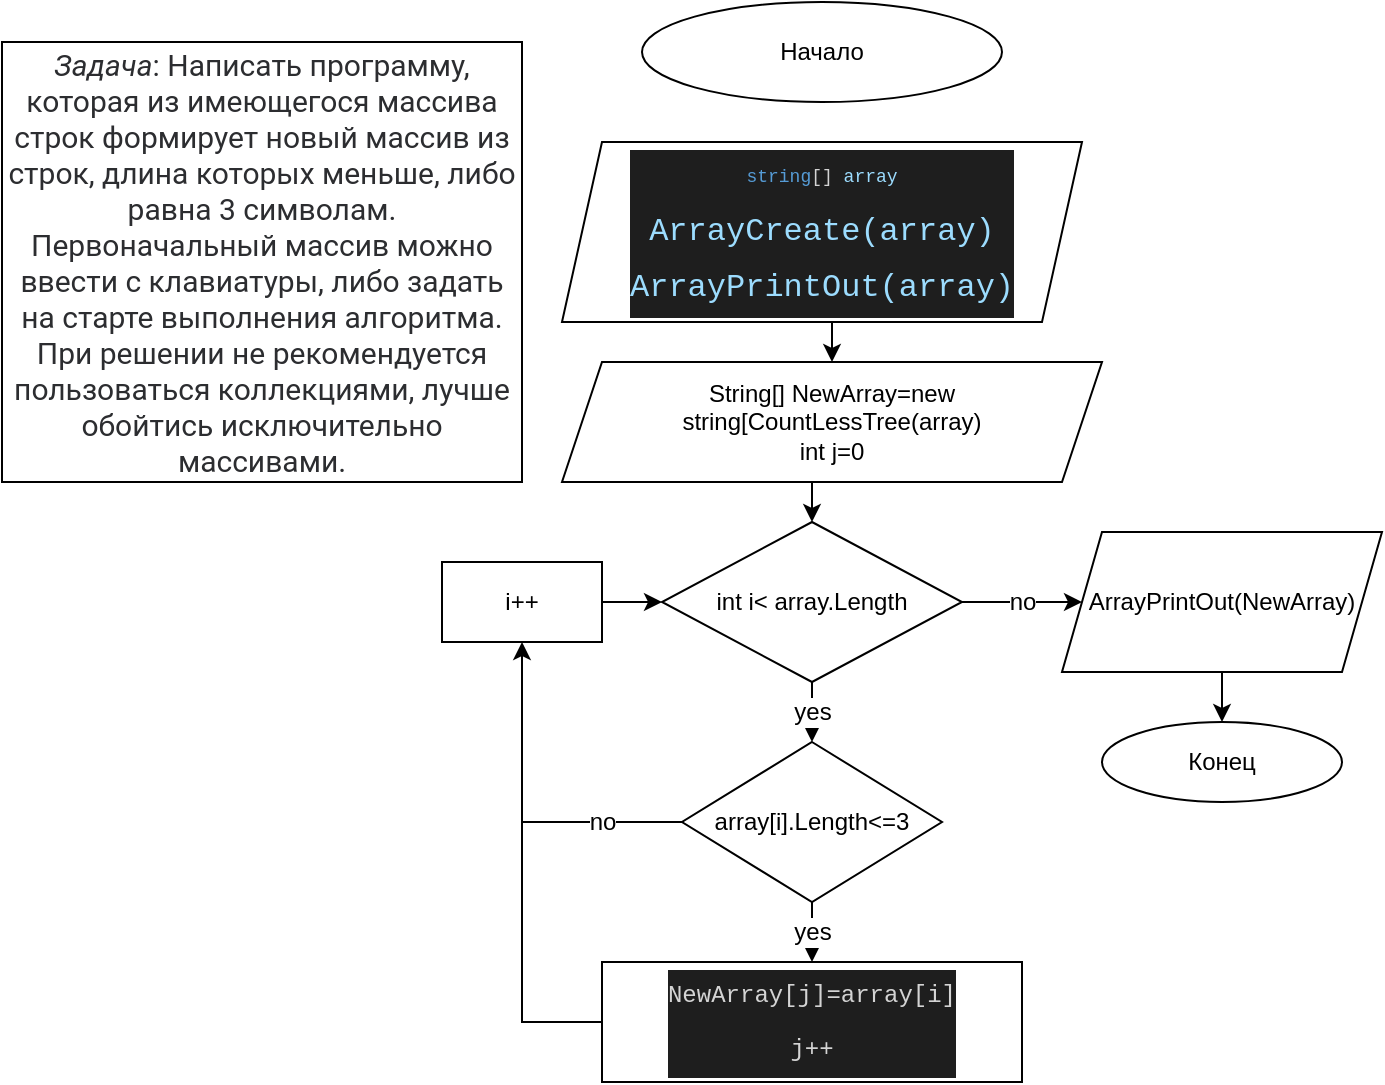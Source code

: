 <mxfile version="20.7.4" type="device"><diagram id="q8BMgsF6WjwP9LoCOmLW" name="Page-1"><mxGraphModel dx="1050" dy="549" grid="1" gridSize="10" guides="1" tooltips="1" connect="1" arrows="1" fold="1" page="1" pageScale="1" pageWidth="850" pageHeight="1100" math="0" shadow="0"><root><mxCell id="0"/><mxCell id="1" parent="0"/><mxCell id="AsxuH7KP9wI_1ypW0lLz-1" value="Начало" style="ellipse;whiteSpace=wrap;html=1;" parent="1" vertex="1"><mxGeometry x="320" y="10" width="180" height="50" as="geometry"/></mxCell><mxCell id="MXB5XPS7gKNESE4HKmEK-20" style="edgeStyle=orthogonalEdgeStyle;rounded=0;orthogonalLoop=1;jettySize=auto;html=1;exitX=0.5;exitY=1;exitDx=0;exitDy=0;entryX=0.5;entryY=0;entryDx=0;entryDy=0;fontSize=12;" edge="1" parent="1" source="MXB5XPS7gKNESE4HKmEK-1" target="MXB5XPS7gKNESE4HKmEK-2"><mxGeometry relative="1" as="geometry"/></mxCell><mxCell id="MXB5XPS7gKNESE4HKmEK-1" value="&lt;div style=&quot;color: rgb(212, 212, 212); background-color: rgb(30, 30, 30); font-family: Consolas, &amp;quot;Courier New&amp;quot;, monospace; line-height: 27px;&quot;&gt;&lt;font style=&quot;font-size: 9px;&quot;&gt;&lt;span style=&quot;color: rgb(86, 156, 214);&quot;&gt;string&lt;/span&gt;[] &lt;span style=&quot;color: rgb(156, 220, 254);&quot;&gt;array&lt;/span&gt; &lt;/font&gt;&lt;/div&gt;&lt;div style=&quot;color: rgb(212, 212, 212); background-color: rgb(30, 30, 30); font-family: Consolas, &amp;quot;Courier New&amp;quot;, monospace; line-height: 27px;&quot;&gt;&lt;span style=&quot;color: #9cdcfe;&quot;&gt;&lt;font size=&quot;3&quot;&gt;ArrayCreate(array)&lt;/font&gt;&lt;/span&gt;&lt;/div&gt;&lt;div style=&quot;color: rgb(212, 212, 212); background-color: rgb(30, 30, 30); font-family: Consolas, &amp;quot;Courier New&amp;quot;, monospace; line-height: 27px;&quot;&gt;&lt;span style=&quot;color: rgb(156, 220, 254);&quot;&gt;&lt;font size=&quot;3&quot;&gt;ArrayPrintOut(array)&lt;/font&gt;&lt;/span&gt;&lt;/div&gt;" style="shape=parallelogram;perimeter=parallelogramPerimeter;whiteSpace=wrap;html=1;fixedSize=1;" vertex="1" parent="1"><mxGeometry x="280" y="80" width="260" height="90" as="geometry"/></mxCell><mxCell id="MXB5XPS7gKNESE4HKmEK-21" style="edgeStyle=orthogonalEdgeStyle;rounded=0;orthogonalLoop=1;jettySize=auto;html=1;exitX=0.5;exitY=1;exitDx=0;exitDy=0;entryX=0.5;entryY=0;entryDx=0;entryDy=0;fontSize=12;" edge="1" parent="1" source="MXB5XPS7gKNESE4HKmEK-2" target="MXB5XPS7gKNESE4HKmEK-3"><mxGeometry relative="1" as="geometry"/></mxCell><mxCell id="MXB5XPS7gKNESE4HKmEK-2" value="&lt;font style=&quot;font-size: 12px;&quot;&gt;String[] NewArray=new string[CountLessTree(array)&lt;br&gt;int j=0&lt;br&gt;&lt;/font&gt;" style="shape=parallelogram;perimeter=parallelogramPerimeter;whiteSpace=wrap;html=1;fixedSize=1;fontSize=9;" vertex="1" parent="1"><mxGeometry x="280" y="190" width="270" height="60" as="geometry"/></mxCell><mxCell id="MXB5XPS7gKNESE4HKmEK-17" value="no" style="edgeStyle=orthogonalEdgeStyle;rounded=0;orthogonalLoop=1;jettySize=auto;html=1;exitX=1;exitY=0.5;exitDx=0;exitDy=0;entryX=0;entryY=0.5;entryDx=0;entryDy=0;fontSize=12;" edge="1" parent="1" source="MXB5XPS7gKNESE4HKmEK-3" target="MXB5XPS7gKNESE4HKmEK-16"><mxGeometry relative="1" as="geometry"/></mxCell><mxCell id="MXB5XPS7gKNESE4HKmEK-3" value="int i&amp;lt; array.Length" style="rhombus;whiteSpace=wrap;html=1;fontSize=12;" vertex="1" parent="1"><mxGeometry x="330" y="270" width="150" height="80" as="geometry"/></mxCell><mxCell id="MXB5XPS7gKNESE4HKmEK-6" value="array[i].Length&amp;lt;=3" style="rhombus;whiteSpace=wrap;html=1;fontSize=12;" vertex="1" parent="1"><mxGeometry x="340" y="380" width="130" height="80" as="geometry"/></mxCell><mxCell id="MXB5XPS7gKNESE4HKmEK-8" value="i++" style="rounded=0;whiteSpace=wrap;html=1;fontSize=12;" vertex="1" parent="1"><mxGeometry x="220" y="290" width="80" height="40" as="geometry"/></mxCell><mxCell id="MXB5XPS7gKNESE4HKmEK-9" value="yes" style="endArrow=classic;html=1;rounded=0;fontSize=12;exitX=0.5;exitY=1;exitDx=0;exitDy=0;" edge="1" parent="1" source="MXB5XPS7gKNESE4HKmEK-3" target="MXB5XPS7gKNESE4HKmEK-6"><mxGeometry width="50" height="50" relative="1" as="geometry"><mxPoint x="400" y="350" as="sourcePoint"/><mxPoint x="450" y="300" as="targetPoint"/><Array as="points"><mxPoint x="405" y="360"/></Array></mxGeometry></mxCell><mxCell id="MXB5XPS7gKNESE4HKmEK-10" value="yes" style="endArrow=classic;html=1;rounded=0;fontSize=12;exitX=0.5;exitY=1;exitDx=0;exitDy=0;" edge="1" parent="1" source="MXB5XPS7gKNESE4HKmEK-6"><mxGeometry width="50" height="50" relative="1" as="geometry"><mxPoint x="400" y="350" as="sourcePoint"/><mxPoint x="405" y="490" as="targetPoint"/></mxGeometry></mxCell><mxCell id="MXB5XPS7gKNESE4HKmEK-12" style="edgeStyle=orthogonalEdgeStyle;rounded=0;orthogonalLoop=1;jettySize=auto;html=1;exitX=0;exitY=0.5;exitDx=0;exitDy=0;fontSize=12;entryX=0.5;entryY=1;entryDx=0;entryDy=0;" edge="1" parent="1" source="MXB5XPS7gKNESE4HKmEK-11" target="MXB5XPS7gKNESE4HKmEK-8"><mxGeometry relative="1" as="geometry"><mxPoint x="280" y="420" as="targetPoint"/></mxGeometry></mxCell><mxCell id="MXB5XPS7gKNESE4HKmEK-11" value="&lt;div style=&quot;color: rgb(212, 212, 212); background-color: rgb(30, 30, 30); font-family: Consolas, &amp;quot;Courier New&amp;quot;, monospace; line-height: 27px;&quot;&gt;&lt;font style=&quot;font-size: 12px;&quot;&gt;NewArray[j]=array[i]&lt;/font&gt;&lt;/div&gt;&lt;div style=&quot;color: rgb(212, 212, 212); background-color: rgb(30, 30, 30); font-family: Consolas, &amp;quot;Courier New&amp;quot;, monospace; line-height: 27px;&quot;&gt;&lt;font style=&quot;font-size: 12px;&quot;&gt;j++&lt;/font&gt;&lt;/div&gt;" style="rounded=0;whiteSpace=wrap;html=1;fontSize=12;" vertex="1" parent="1"><mxGeometry x="300" y="490" width="210" height="60" as="geometry"/></mxCell><mxCell id="MXB5XPS7gKNESE4HKmEK-13" value="no" style="endArrow=none;html=1;rounded=0;fontSize=12;exitX=0;exitY=0.5;exitDx=0;exitDy=0;" edge="1" parent="1" source="MXB5XPS7gKNESE4HKmEK-6"><mxGeometry width="50" height="50" relative="1" as="geometry"><mxPoint x="400" y="390" as="sourcePoint"/><mxPoint x="260" y="420" as="targetPoint"/></mxGeometry></mxCell><mxCell id="MXB5XPS7gKNESE4HKmEK-15" value="" style="endArrow=classic;html=1;rounded=0;fontSize=12;exitX=1;exitY=0.5;exitDx=0;exitDy=0;entryX=0;entryY=0.5;entryDx=0;entryDy=0;" edge="1" parent="1" source="MXB5XPS7gKNESE4HKmEK-8" target="MXB5XPS7gKNESE4HKmEK-3"><mxGeometry width="50" height="50" relative="1" as="geometry"><mxPoint x="400" y="390" as="sourcePoint"/><mxPoint x="450" y="340" as="targetPoint"/></mxGeometry></mxCell><mxCell id="MXB5XPS7gKNESE4HKmEK-18" style="edgeStyle=orthogonalEdgeStyle;rounded=0;orthogonalLoop=1;jettySize=auto;html=1;exitX=0.5;exitY=1;exitDx=0;exitDy=0;fontSize=12;" edge="1" parent="1" source="MXB5XPS7gKNESE4HKmEK-16" target="MXB5XPS7gKNESE4HKmEK-19"><mxGeometry relative="1" as="geometry"><mxPoint x="610" y="380" as="targetPoint"/></mxGeometry></mxCell><mxCell id="MXB5XPS7gKNESE4HKmEK-16" value="ArrayPrintOut(NewArray)" style="shape=parallelogram;perimeter=parallelogramPerimeter;whiteSpace=wrap;html=1;fixedSize=1;fontSize=12;" vertex="1" parent="1"><mxGeometry x="530" y="275" width="160" height="70" as="geometry"/></mxCell><mxCell id="MXB5XPS7gKNESE4HKmEK-19" value="Конец" style="ellipse;whiteSpace=wrap;html=1;fontSize=12;" vertex="1" parent="1"><mxGeometry x="550" y="370" width="120" height="40" as="geometry"/></mxCell><mxCell id="MXB5XPS7gKNESE4HKmEK-23" value="&lt;em style=&quot;box-sizing: border-box; color: rgb(44, 45, 48); font-family: Roboto, &amp;quot;San Francisco&amp;quot;, &amp;quot;Helvetica Neue&amp;quot;, Helvetica, Arial; font-size: 15px; text-align: start; background-color: rgb(255, 255, 255);&quot;&gt;Задача&lt;/em&gt;&lt;span style=&quot;color: rgb(44, 45, 48); font-family: Roboto, &amp;quot;San Francisco&amp;quot;, &amp;quot;Helvetica Neue&amp;quot;, Helvetica, Arial; font-size: 15px; text-align: start; background-color: rgb(255, 255, 255);&quot;&gt;: Написать программу, которая из имеющегося массива строк формирует новый массив из строк, длина которых меньше, либо равна 3 символам. Первоначальный массив можно ввести с клавиатуры, либо задать на старте выполнения алгоритма. При решении не рекомендуется пользоваться коллекциями, лучше обойтись исключительно массивами.&lt;/span&gt;" style="whiteSpace=wrap;html=1;fontSize=12;" vertex="1" parent="1"><mxGeometry y="30" width="260" height="220" as="geometry"/></mxCell></root></mxGraphModel></diagram></mxfile>
